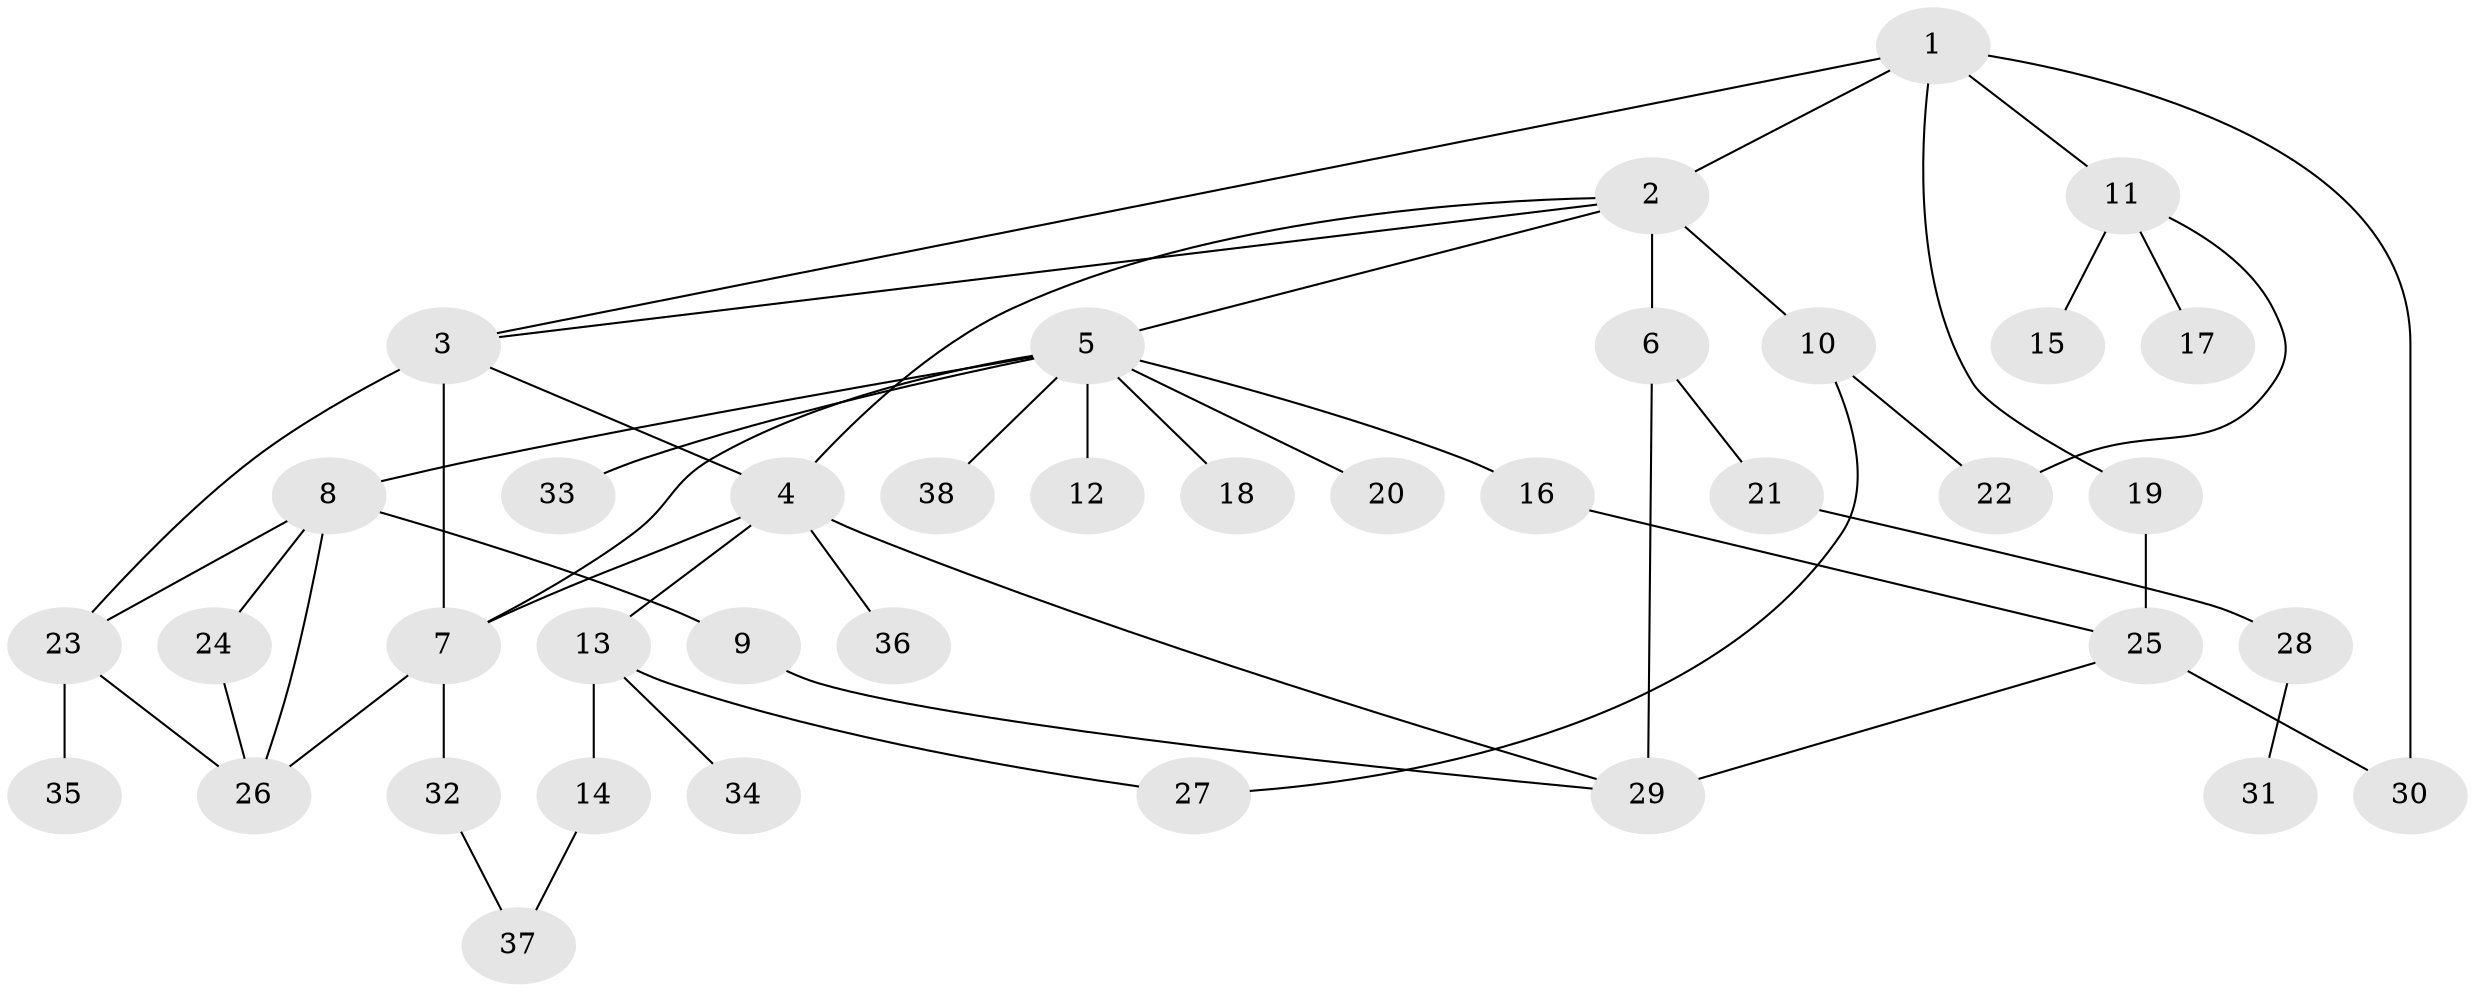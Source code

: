 // original degree distribution, {7: 0.02631578947368421, 12: 0.013157894736842105, 9: 0.013157894736842105, 10: 0.013157894736842105, 1: 0.5263157894736842, 4: 0.039473684210526314, 5: 0.05263157894736842, 6: 0.013157894736842105, 3: 0.11842105263157894, 2: 0.17105263157894737, 8: 0.013157894736842105}
// Generated by graph-tools (version 1.1) at 2025/50/03/04/25 22:50:26]
// undirected, 38 vertices, 53 edges
graph export_dot {
  node [color=gray90,style=filled];
  1;
  2;
  3;
  4;
  5;
  6;
  7;
  8;
  9;
  10;
  11;
  12;
  13;
  14;
  15;
  16;
  17;
  18;
  19;
  20;
  21;
  22;
  23;
  24;
  25;
  26;
  27;
  28;
  29;
  30;
  31;
  32;
  33;
  34;
  35;
  36;
  37;
  38;
  1 -- 2 [weight=1.0];
  1 -- 3 [weight=1.0];
  1 -- 11 [weight=1.0];
  1 -- 19 [weight=1.0];
  1 -- 30 [weight=1.0];
  2 -- 3 [weight=1.0];
  2 -- 4 [weight=1.0];
  2 -- 5 [weight=1.0];
  2 -- 6 [weight=6.0];
  2 -- 10 [weight=1.0];
  3 -- 4 [weight=1.0];
  3 -- 7 [weight=4.0];
  3 -- 23 [weight=1.0];
  4 -- 7 [weight=1.0];
  4 -- 13 [weight=1.0];
  4 -- 29 [weight=1.0];
  4 -- 36 [weight=1.0];
  5 -- 7 [weight=1.0];
  5 -- 8 [weight=1.0];
  5 -- 12 [weight=1.0];
  5 -- 16 [weight=1.0];
  5 -- 18 [weight=1.0];
  5 -- 20 [weight=1.0];
  5 -- 33 [weight=1.0];
  5 -- 38 [weight=1.0];
  6 -- 21 [weight=1.0];
  6 -- 29 [weight=1.0];
  7 -- 26 [weight=1.0];
  7 -- 32 [weight=1.0];
  8 -- 9 [weight=3.0];
  8 -- 23 [weight=1.0];
  8 -- 24 [weight=1.0];
  8 -- 26 [weight=1.0];
  9 -- 29 [weight=1.0];
  10 -- 22 [weight=1.0];
  10 -- 27 [weight=1.0];
  11 -- 15 [weight=1.0];
  11 -- 17 [weight=1.0];
  11 -- 22 [weight=1.0];
  13 -- 14 [weight=1.0];
  13 -- 27 [weight=1.0];
  13 -- 34 [weight=1.0];
  14 -- 37 [weight=1.0];
  16 -- 25 [weight=1.0];
  19 -- 25 [weight=6.0];
  21 -- 28 [weight=1.0];
  23 -- 26 [weight=1.0];
  23 -- 35 [weight=1.0];
  24 -- 26 [weight=1.0];
  25 -- 29 [weight=1.0];
  25 -- 30 [weight=1.0];
  28 -- 31 [weight=1.0];
  32 -- 37 [weight=1.0];
}
